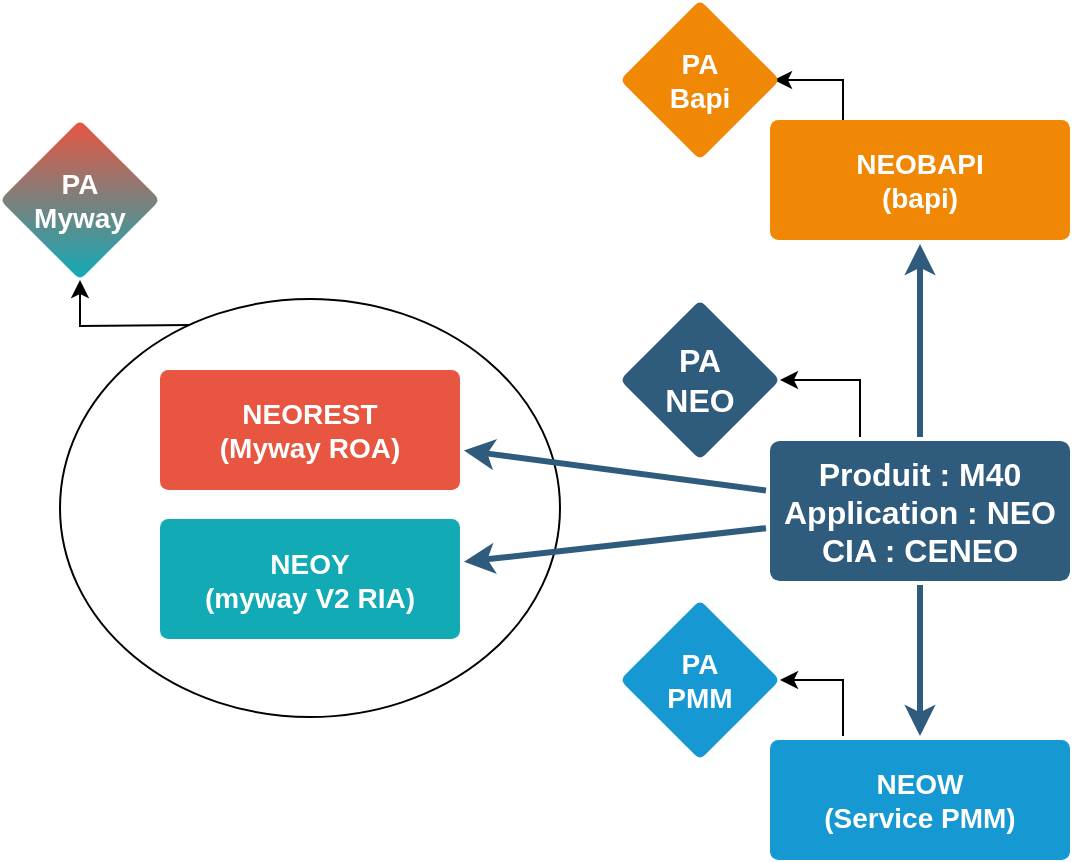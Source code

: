 <mxfile version="16.1.4" type="github">
  <diagram id="6a731a19-8d31-9384-78a2-239565b7b9f0" name="Page-1">
    <mxGraphModel dx="981" dy="532" grid="1" gridSize="10" guides="1" tooltips="1" connect="1" arrows="1" fold="1" page="1" pageScale="1" pageWidth="1169" pageHeight="827" background="none" math="0" shadow="0">
      <root>
        <mxCell id="0" />
        <mxCell id="1" parent="0" />
        <mxCell id="iSCjF8LSJbDiAYIGD4zh-1784" value="" style="ellipse;whiteSpace=wrap;html=1;" vertex="1" parent="1">
          <mxGeometry x="140" y="309.5" width="250" height="209" as="geometry" />
        </mxCell>
        <mxCell id="1745" value="" style="edgeStyle=none;rounded=0;jumpStyle=none;html=1;shadow=0;labelBackgroundColor=none;startArrow=none;startFill=0;endArrow=classic;endFill=1;jettySize=auto;orthogonalLoop=1;strokeColor=#2F5B7C;strokeWidth=3;fontFamily=Helvetica;fontSize=16;fontColor=#23445D;spacing=5;" parent="1" source="1749" target="1764" edge="1">
          <mxGeometry relative="1" as="geometry" />
        </mxCell>
        <mxCell id="1746" value="" style="edgeStyle=none;rounded=0;jumpStyle=none;html=1;shadow=0;labelBackgroundColor=none;startArrow=none;startFill=0;endArrow=classic;endFill=1;jettySize=auto;orthogonalLoop=1;strokeColor=#2F5B7C;strokeWidth=3;fontFamily=Helvetica;fontSize=16;fontColor=#23445D;spacing=5;" parent="1" source="1749" target="1771" edge="1">
          <mxGeometry relative="1" as="geometry" />
        </mxCell>
        <mxCell id="1747" value="" style="edgeStyle=none;rounded=0;jumpStyle=none;html=1;shadow=0;labelBackgroundColor=none;startArrow=none;startFill=0;endArrow=classic;endFill=1;jettySize=auto;orthogonalLoop=1;strokeColor=#2F5B7C;strokeWidth=3;fontFamily=Helvetica;fontSize=16;fontColor=#23445D;spacing=5;" parent="1" source="1749" target="1760" edge="1">
          <mxGeometry relative="1" as="geometry" />
        </mxCell>
        <mxCell id="1748" value="" style="edgeStyle=none;rounded=0;jumpStyle=none;html=1;shadow=0;labelBackgroundColor=none;startArrow=none;startFill=0;endArrow=classic;endFill=1;jettySize=auto;orthogonalLoop=1;strokeColor=#2F5B7C;strokeWidth=3;fontFamily=Helvetica;fontSize=16;fontColor=#23445D;spacing=5;" parent="1" source="1749" target="1753" edge="1">
          <mxGeometry relative="1" as="geometry" />
        </mxCell>
        <mxCell id="iSCjF8LSJbDiAYIGD4zh-1780" value="" style="edgeStyle=orthogonalEdgeStyle;rounded=0;orthogonalLoop=1;jettySize=auto;html=1;" edge="1" parent="1" source="1749" target="iSCjF8LSJbDiAYIGD4zh-1779">
          <mxGeometry relative="1" as="geometry">
            <Array as="points">
              <mxPoint x="540" y="361" />
              <mxPoint x="540" y="361" />
            </Array>
          </mxGeometry>
        </mxCell>
        <mxCell id="1749" value="Produit : M40&lt;br&gt;Application : NEO&lt;br&gt;CIA : CENEO" style="rounded=1;whiteSpace=wrap;html=1;shadow=0;labelBackgroundColor=none;strokeColor=none;strokeWidth=3;fillColor=#2F5B7C;fontFamily=Helvetica;fontSize=16;fontColor=#FFFFFF;align=center;fontStyle=1;spacing=5;arcSize=7;perimeterSpacing=2;" parent="1" vertex="1">
          <mxGeometry x="495" y="380.5" width="150" height="70" as="geometry" />
        </mxCell>
        <mxCell id="iSCjF8LSJbDiAYIGD4zh-1786" value="" style="edgeStyle=orthogonalEdgeStyle;rounded=0;orthogonalLoop=1;jettySize=auto;html=1;" edge="1" parent="1" target="iSCjF8LSJbDiAYIGD4zh-1785">
          <mxGeometry relative="1" as="geometry">
            <mxPoint x="205" y="322.5" as="sourcePoint" />
          </mxGeometry>
        </mxCell>
        <mxCell id="1753" value="NEOREST&lt;br&gt;(Myway ROA)" style="rounded=1;whiteSpace=wrap;html=1;shadow=0;labelBackgroundColor=none;strokeColor=none;strokeWidth=3;fillColor=#e85642;fontFamily=Helvetica;fontSize=14;fontColor=#FFFFFF;align=center;spacing=5;fontStyle=1;arcSize=7;perimeterSpacing=2;" parent="1" vertex="1">
          <mxGeometry x="190" y="345" width="150" height="60" as="geometry" />
        </mxCell>
        <mxCell id="iSCjF8LSJbDiAYIGD4zh-1788" value="" style="edgeStyle=orthogonalEdgeStyle;rounded=0;orthogonalLoop=1;jettySize=auto;html=1;entryX=1;entryY=0.5;entryDx=0;entryDy=0;exitX=0.25;exitY=0;exitDx=0;exitDy=0;" edge="1" parent="1" source="1760" target="iSCjF8LSJbDiAYIGD4zh-1787">
          <mxGeometry relative="1" as="geometry">
            <Array as="points">
              <mxPoint x="532" y="500" />
            </Array>
          </mxGeometry>
        </mxCell>
        <mxCell id="1760" value="NEOW&lt;br&gt;(Service PMM)" style="rounded=1;whiteSpace=wrap;html=1;shadow=0;labelBackgroundColor=none;strokeColor=none;strokeWidth=3;fillColor=#1699d3;fontFamily=Helvetica;fontSize=14;fontColor=#FFFFFF;align=center;spacing=5;fontStyle=1;arcSize=7;perimeterSpacing=2;" parent="1" vertex="1">
          <mxGeometry x="495" y="530" width="150" height="60" as="geometry" />
        </mxCell>
        <mxCell id="iSCjF8LSJbDiAYIGD4zh-1782" value="" style="edgeStyle=orthogonalEdgeStyle;rounded=0;orthogonalLoop=1;jettySize=auto;html=1;entryX=0.962;entryY=0.502;entryDx=0;entryDy=0;entryPerimeter=0;exitX=0.25;exitY=0.055;exitDx=0;exitDy=0;exitPerimeter=0;" edge="1" parent="1" source="1764" target="iSCjF8LSJbDiAYIGD4zh-1781">
          <mxGeometry relative="1" as="geometry" />
        </mxCell>
        <mxCell id="1764" value="NEOBAPI&lt;br&gt;(bapi)" style="rounded=1;whiteSpace=wrap;html=1;shadow=0;labelBackgroundColor=none;strokeColor=none;strokeWidth=3;fillColor=#F08705;fontFamily=Helvetica;fontSize=14;fontColor=#FFFFFF;align=center;spacing=5;fontStyle=1;arcSize=7;perimeterSpacing=2;" parent="1" vertex="1">
          <mxGeometry x="495" y="220" width="150" height="60" as="geometry" />
        </mxCell>
        <mxCell id="1771" value="NEOY&lt;br&gt;(myway V2 RIA)" style="rounded=1;whiteSpace=wrap;html=1;shadow=0;labelBackgroundColor=none;strokeColor=none;strokeWidth=3;fillColor=#12aab5;fontFamily=Helvetica;fontSize=14;fontColor=#FFFFFF;align=center;spacing=5;fontStyle=1;arcSize=7;perimeterSpacing=2;" parent="1" vertex="1">
          <mxGeometry x="190" y="419.5" width="150" height="60" as="geometry" />
        </mxCell>
        <mxCell id="iSCjF8LSJbDiAYIGD4zh-1779" value="PA&lt;br&gt;NEO" style="rhombus;whiteSpace=wrap;html=1;fontSize=16;fillColor=#2F5B7C;strokeColor=none;fontColor=#FFFFFF;rounded=1;shadow=0;labelBackgroundColor=none;strokeWidth=3;fontStyle=1;spacing=5;arcSize=7;" vertex="1" parent="1">
          <mxGeometry x="420" y="310" width="80" height="80" as="geometry" />
        </mxCell>
        <mxCell id="iSCjF8LSJbDiAYIGD4zh-1781" value="PA&lt;br&gt;Bapi" style="rhombus;whiteSpace=wrap;html=1;fontSize=14;fillColor=#F08705;strokeColor=none;fontColor=#FFFFFF;rounded=1;shadow=0;labelBackgroundColor=none;strokeWidth=3;spacing=5;fontStyle=1;arcSize=7;" vertex="1" parent="1">
          <mxGeometry x="420" y="160" width="80" height="80" as="geometry" />
        </mxCell>
        <mxCell id="iSCjF8LSJbDiAYIGD4zh-1785" value="PA&lt;br&gt;Myway" style="rhombus;whiteSpace=wrap;html=1;fontSize=14;fillColor=#e85642;strokeColor=none;fontColor=#FFFFFF;rounded=1;shadow=0;labelBackgroundColor=none;strokeWidth=3;spacing=5;fontStyle=1;arcSize=7;gradientColor=#12AAB5;" vertex="1" parent="1">
          <mxGeometry x="110" y="220" width="80" height="80" as="geometry" />
        </mxCell>
        <mxCell id="iSCjF8LSJbDiAYIGD4zh-1787" value="PA&lt;br&gt;PMM" style="rhombus;whiteSpace=wrap;html=1;fontSize=14;fillColor=#1699d3;strokeColor=none;fontColor=#FFFFFF;rounded=1;shadow=0;labelBackgroundColor=none;strokeWidth=3;spacing=5;fontStyle=1;arcSize=7;" vertex="1" parent="1">
          <mxGeometry x="420" y="460" width="80" height="80" as="geometry" />
        </mxCell>
      </root>
    </mxGraphModel>
  </diagram>
</mxfile>
